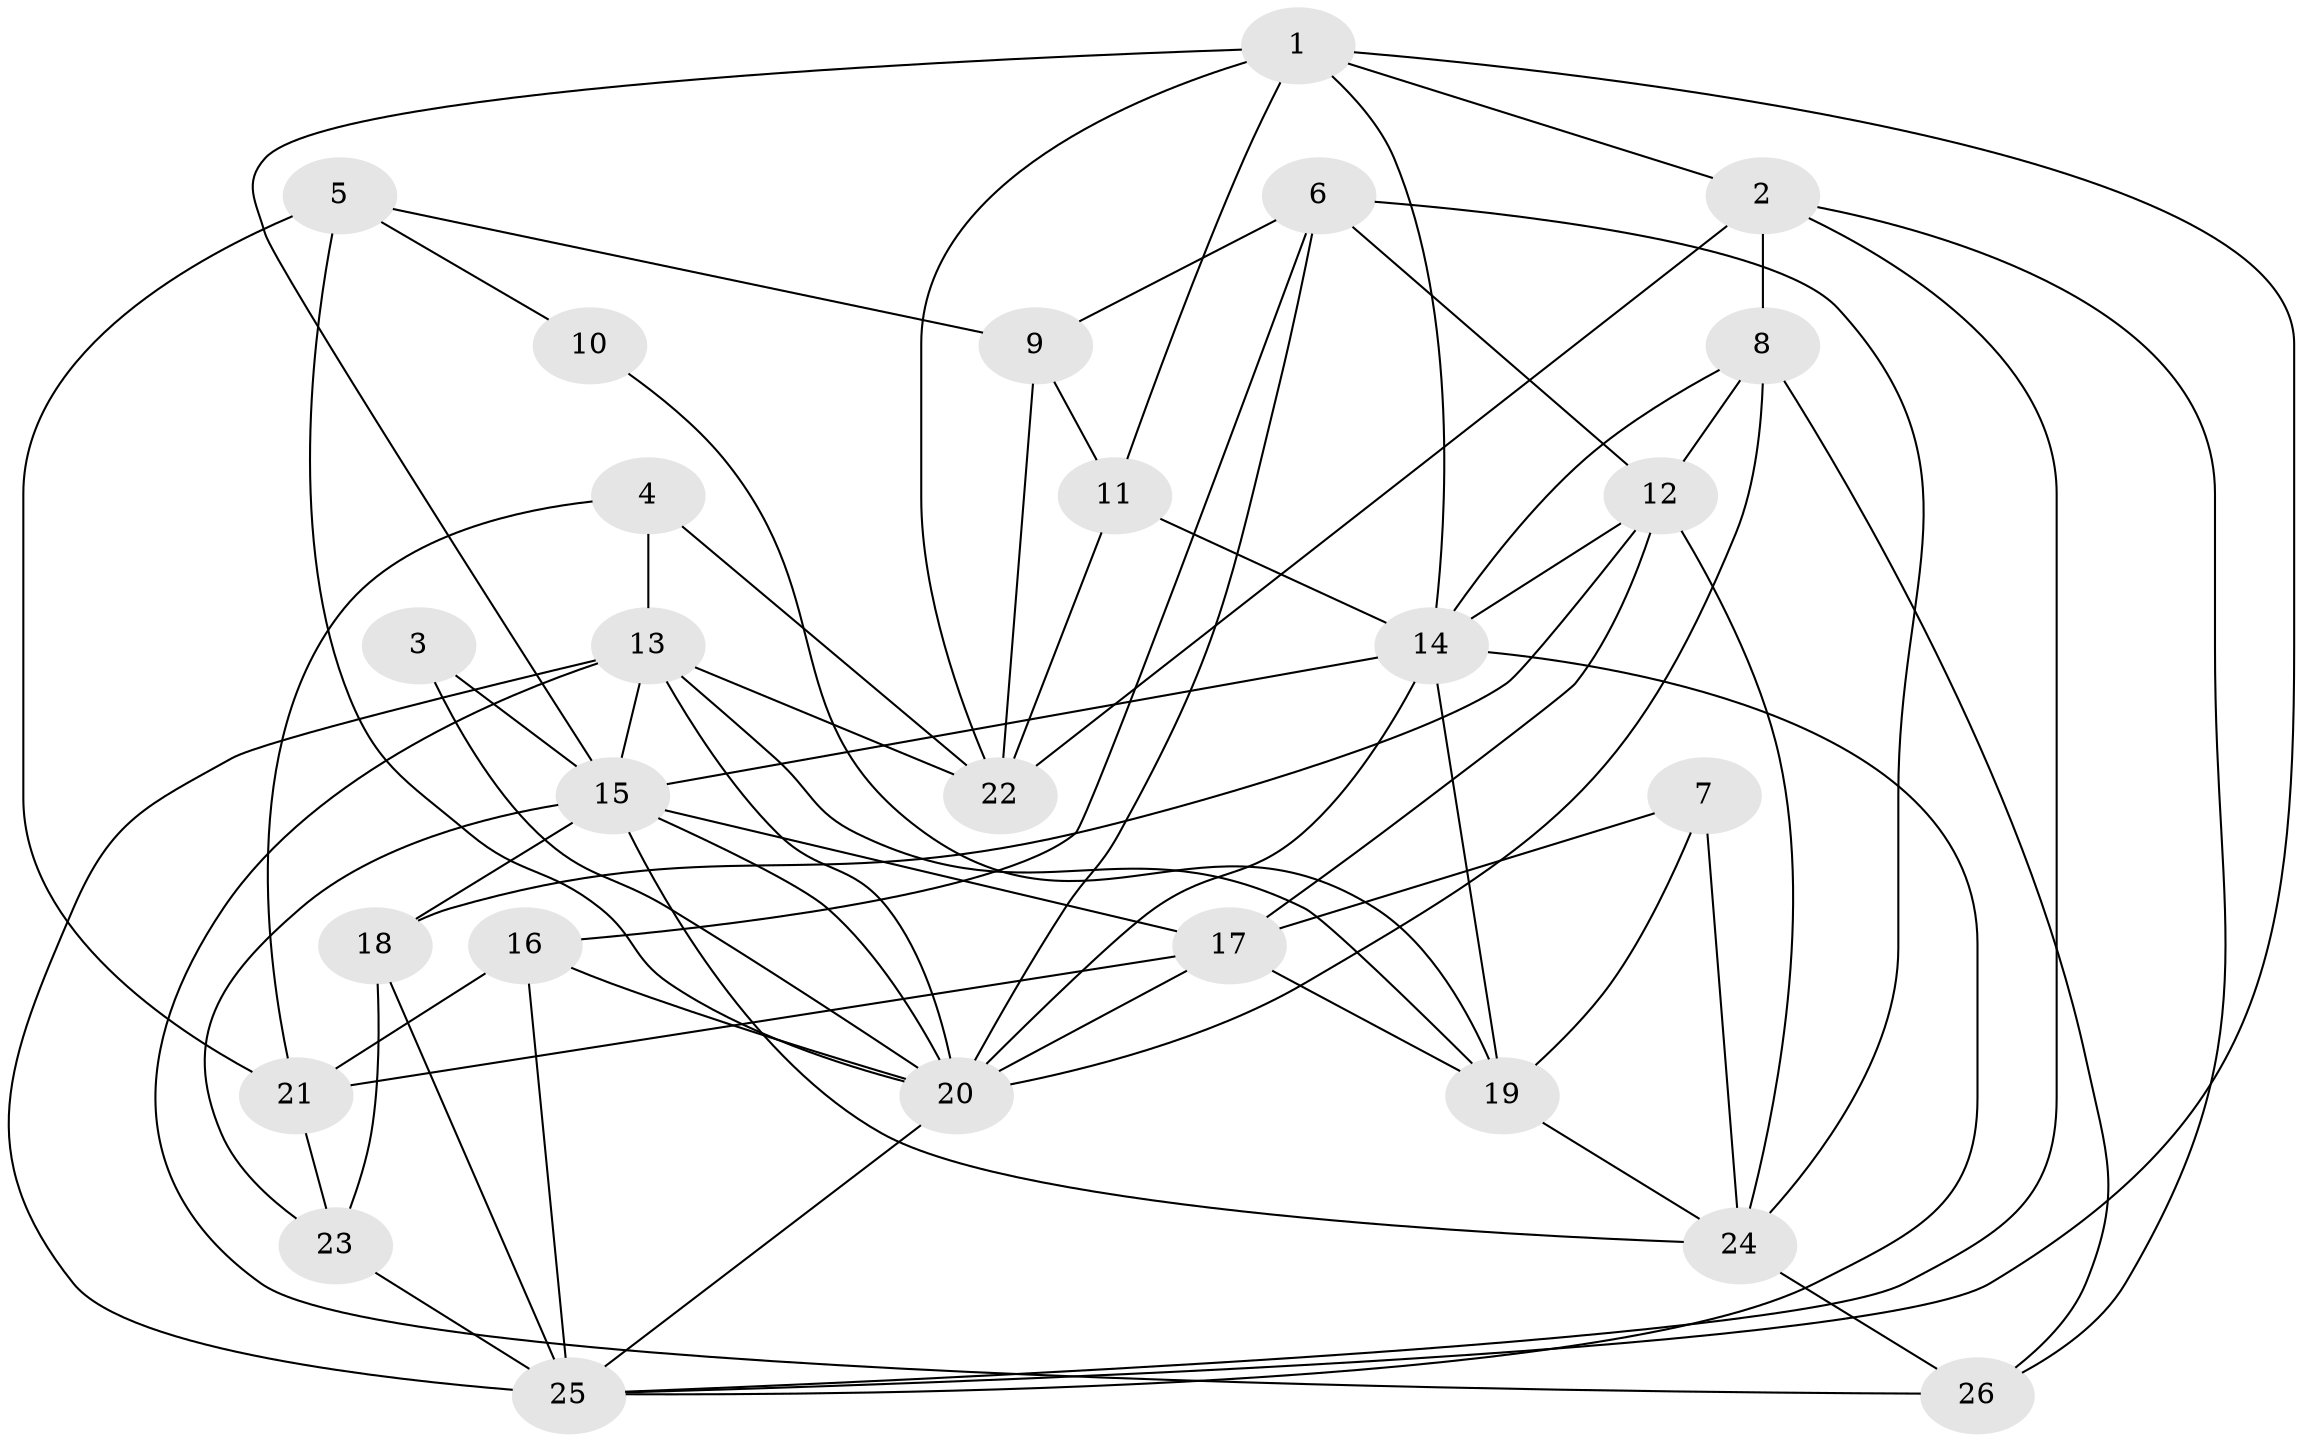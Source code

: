 // original degree distribution, {5: 0.140625, 4: 0.34375, 6: 0.078125, 8: 0.015625, 2: 0.15625, 3: 0.21875, 9: 0.015625, 7: 0.03125}
// Generated by graph-tools (version 1.1) at 2025/37/03/04/25 23:37:01]
// undirected, 26 vertices, 68 edges
graph export_dot {
  node [color=gray90,style=filled];
  1;
  2;
  3;
  4;
  5;
  6;
  7;
  8;
  9;
  10;
  11;
  12;
  13;
  14;
  15;
  16;
  17;
  18;
  19;
  20;
  21;
  22;
  23;
  24;
  25;
  26;
  1 -- 2 [weight=1.0];
  1 -- 11 [weight=1.0];
  1 -- 14 [weight=1.0];
  1 -- 15 [weight=1.0];
  1 -- 22 [weight=1.0];
  1 -- 25 [weight=1.0];
  2 -- 8 [weight=1.0];
  2 -- 22 [weight=1.0];
  2 -- 25 [weight=1.0];
  2 -- 26 [weight=1.0];
  3 -- 15 [weight=1.0];
  3 -- 20 [weight=1.0];
  4 -- 13 [weight=2.0];
  4 -- 21 [weight=1.0];
  4 -- 22 [weight=1.0];
  5 -- 9 [weight=1.0];
  5 -- 10 [weight=1.0];
  5 -- 20 [weight=2.0];
  5 -- 21 [weight=2.0];
  6 -- 9 [weight=1.0];
  6 -- 12 [weight=2.0];
  6 -- 16 [weight=1.0];
  6 -- 20 [weight=1.0];
  6 -- 24 [weight=1.0];
  7 -- 17 [weight=2.0];
  7 -- 19 [weight=1.0];
  7 -- 24 [weight=1.0];
  8 -- 12 [weight=1.0];
  8 -- 14 [weight=1.0];
  8 -- 20 [weight=1.0];
  8 -- 26 [weight=1.0];
  9 -- 11 [weight=1.0];
  9 -- 22 [weight=1.0];
  10 -- 19 [weight=1.0];
  11 -- 14 [weight=1.0];
  11 -- 22 [weight=2.0];
  12 -- 14 [weight=1.0];
  12 -- 17 [weight=1.0];
  12 -- 18 [weight=2.0];
  12 -- 24 [weight=1.0];
  13 -- 15 [weight=2.0];
  13 -- 19 [weight=1.0];
  13 -- 20 [weight=2.0];
  13 -- 22 [weight=1.0];
  13 -- 25 [weight=2.0];
  13 -- 26 [weight=1.0];
  14 -- 15 [weight=2.0];
  14 -- 19 [weight=1.0];
  14 -- 20 [weight=2.0];
  14 -- 25 [weight=2.0];
  15 -- 17 [weight=2.0];
  15 -- 18 [weight=1.0];
  15 -- 20 [weight=1.0];
  15 -- 23 [weight=1.0];
  15 -- 24 [weight=1.0];
  16 -- 20 [weight=1.0];
  16 -- 21 [weight=1.0];
  16 -- 25 [weight=1.0];
  17 -- 19 [weight=2.0];
  17 -- 20 [weight=2.0];
  17 -- 21 [weight=1.0];
  18 -- 23 [weight=1.0];
  18 -- 25 [weight=2.0];
  19 -- 24 [weight=2.0];
  20 -- 25 [weight=1.0];
  21 -- 23 [weight=1.0];
  23 -- 25 [weight=1.0];
  24 -- 26 [weight=1.0];
}
